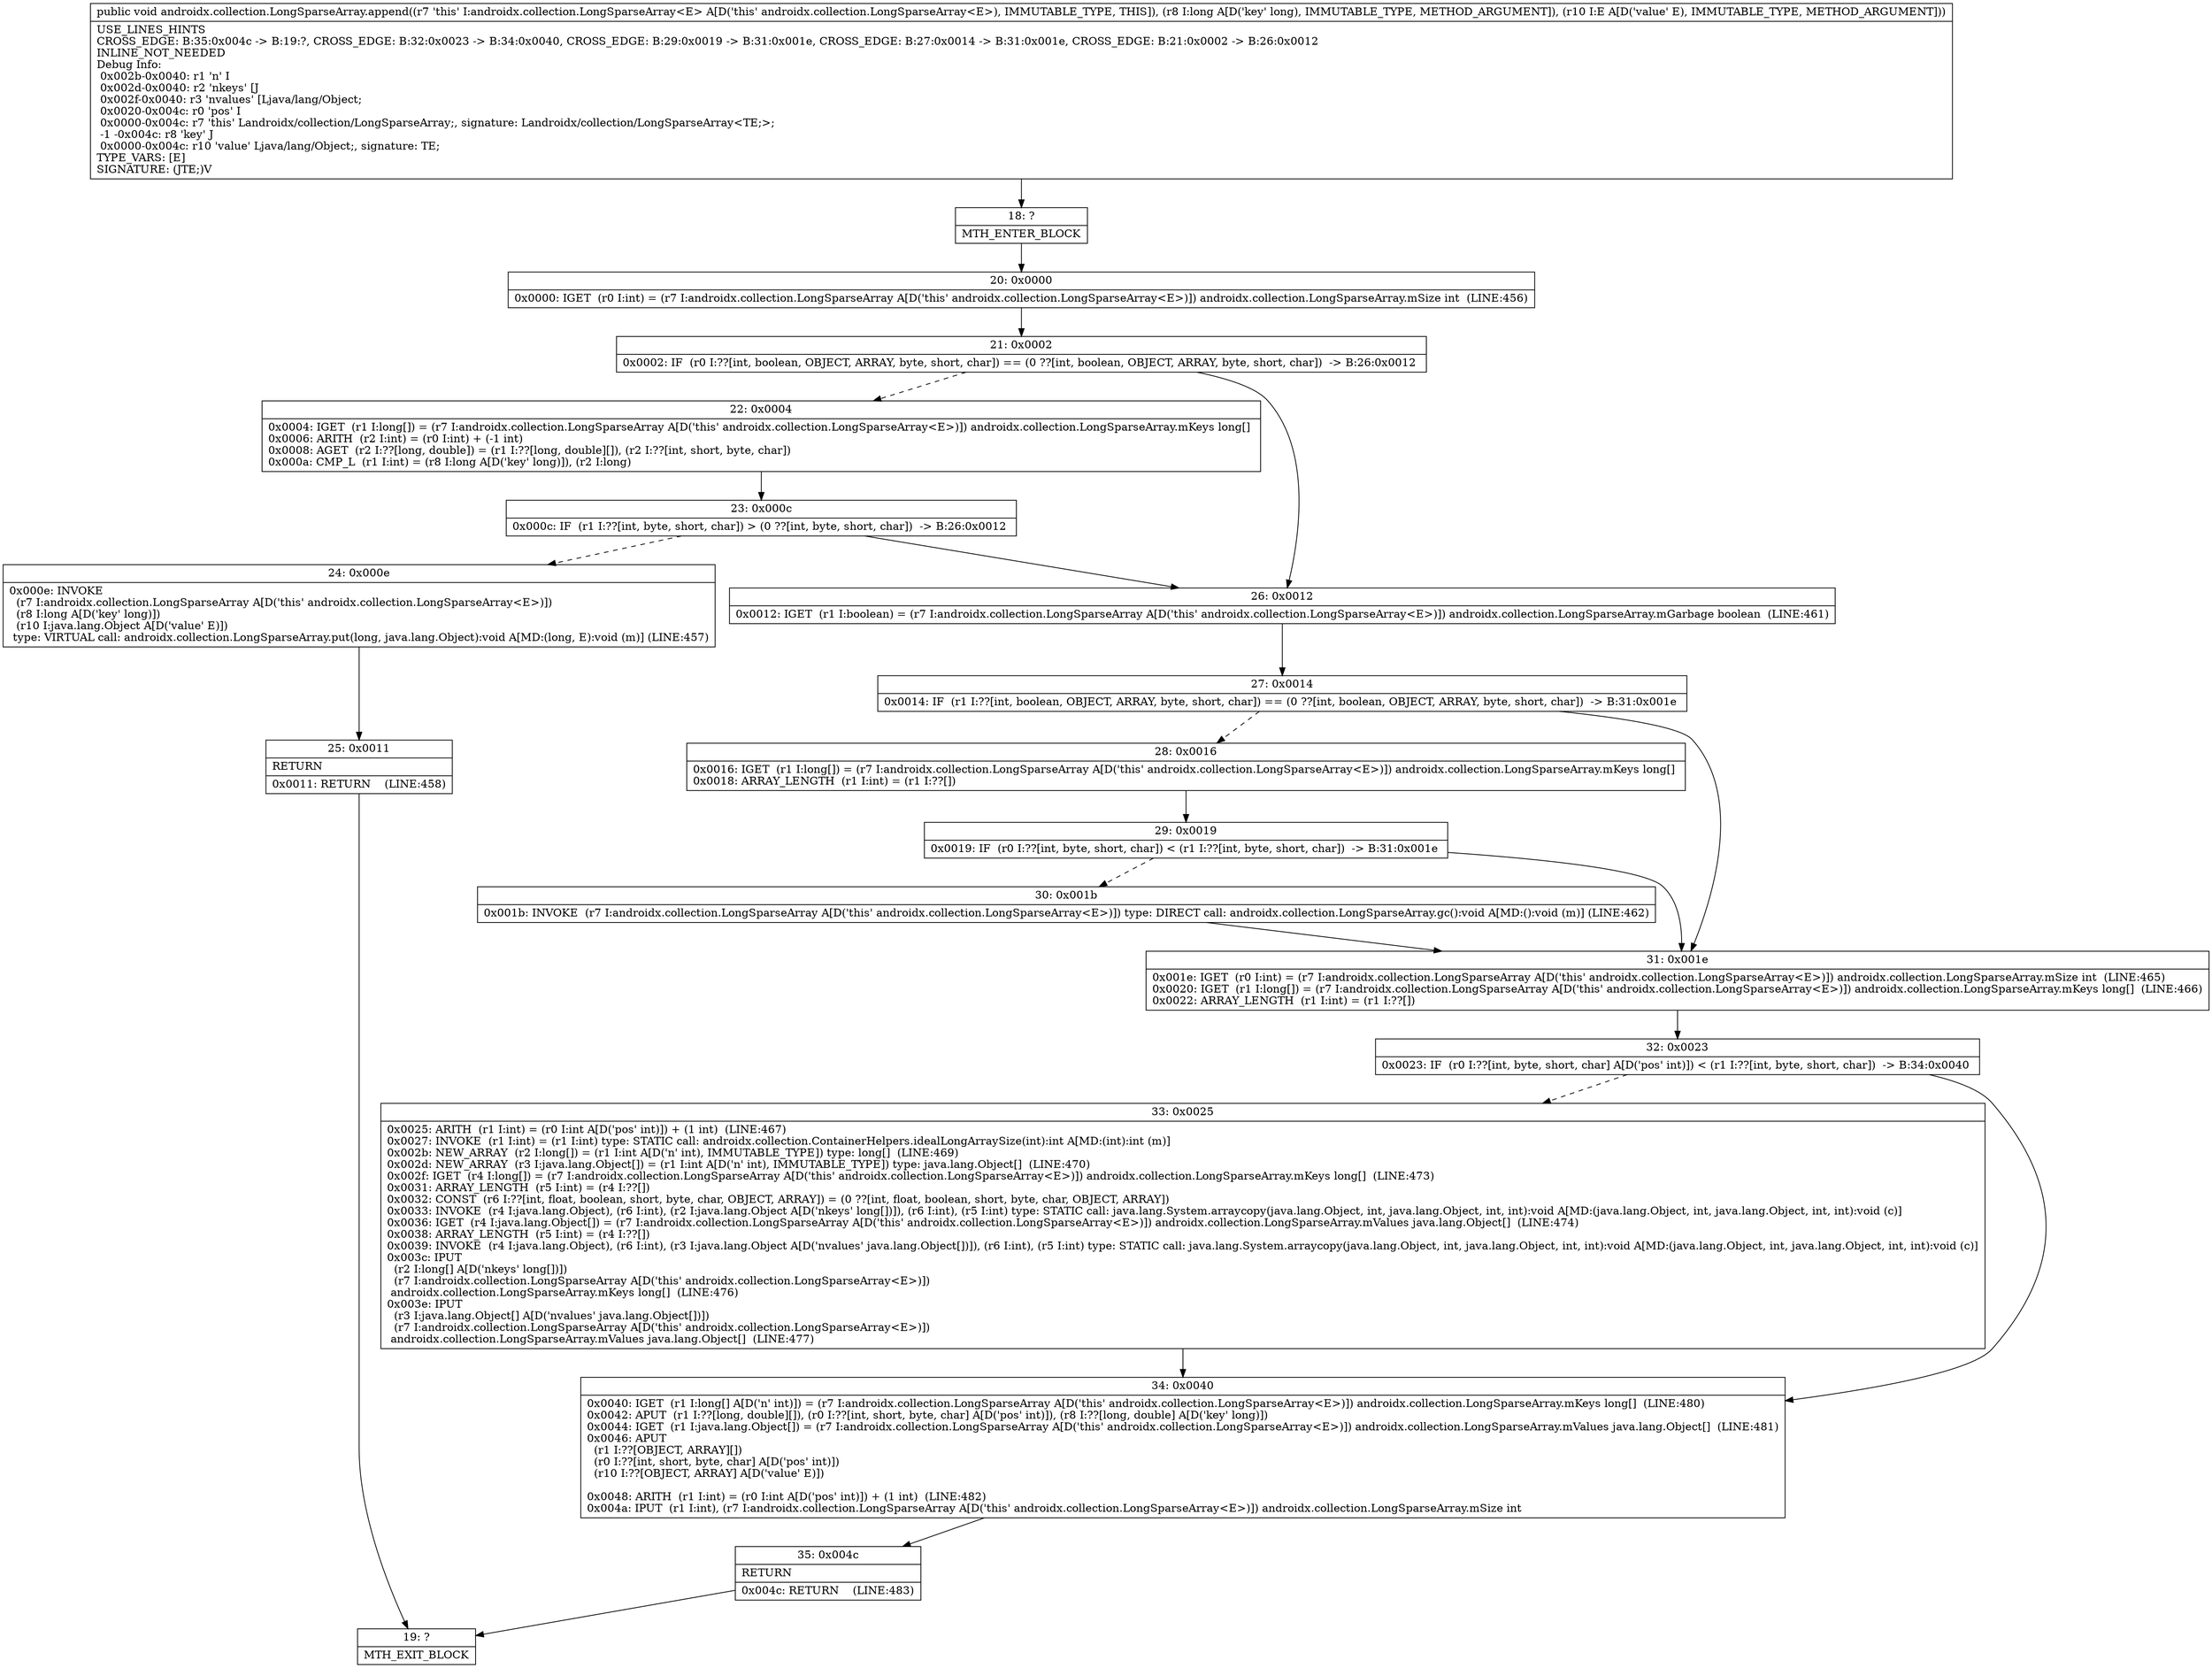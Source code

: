 digraph "CFG forandroidx.collection.LongSparseArray.append(JLjava\/lang\/Object;)V" {
Node_18 [shape=record,label="{18\:\ ?|MTH_ENTER_BLOCK\l}"];
Node_20 [shape=record,label="{20\:\ 0x0000|0x0000: IGET  (r0 I:int) = (r7 I:androidx.collection.LongSparseArray A[D('this' androidx.collection.LongSparseArray\<E\>)]) androidx.collection.LongSparseArray.mSize int  (LINE:456)\l}"];
Node_21 [shape=record,label="{21\:\ 0x0002|0x0002: IF  (r0 I:??[int, boolean, OBJECT, ARRAY, byte, short, char]) == (0 ??[int, boolean, OBJECT, ARRAY, byte, short, char])  \-\> B:26:0x0012 \l}"];
Node_22 [shape=record,label="{22\:\ 0x0004|0x0004: IGET  (r1 I:long[]) = (r7 I:androidx.collection.LongSparseArray A[D('this' androidx.collection.LongSparseArray\<E\>)]) androidx.collection.LongSparseArray.mKeys long[] \l0x0006: ARITH  (r2 I:int) = (r0 I:int) + (\-1 int) \l0x0008: AGET  (r2 I:??[long, double]) = (r1 I:??[long, double][]), (r2 I:??[int, short, byte, char]) \l0x000a: CMP_L  (r1 I:int) = (r8 I:long A[D('key' long)]), (r2 I:long) \l}"];
Node_23 [shape=record,label="{23\:\ 0x000c|0x000c: IF  (r1 I:??[int, byte, short, char]) \> (0 ??[int, byte, short, char])  \-\> B:26:0x0012 \l}"];
Node_24 [shape=record,label="{24\:\ 0x000e|0x000e: INVOKE  \l  (r7 I:androidx.collection.LongSparseArray A[D('this' androidx.collection.LongSparseArray\<E\>)])\l  (r8 I:long A[D('key' long)])\l  (r10 I:java.lang.Object A[D('value' E)])\l type: VIRTUAL call: androidx.collection.LongSparseArray.put(long, java.lang.Object):void A[MD:(long, E):void (m)] (LINE:457)\l}"];
Node_25 [shape=record,label="{25\:\ 0x0011|RETURN\l|0x0011: RETURN    (LINE:458)\l}"];
Node_19 [shape=record,label="{19\:\ ?|MTH_EXIT_BLOCK\l}"];
Node_26 [shape=record,label="{26\:\ 0x0012|0x0012: IGET  (r1 I:boolean) = (r7 I:androidx.collection.LongSparseArray A[D('this' androidx.collection.LongSparseArray\<E\>)]) androidx.collection.LongSparseArray.mGarbage boolean  (LINE:461)\l}"];
Node_27 [shape=record,label="{27\:\ 0x0014|0x0014: IF  (r1 I:??[int, boolean, OBJECT, ARRAY, byte, short, char]) == (0 ??[int, boolean, OBJECT, ARRAY, byte, short, char])  \-\> B:31:0x001e \l}"];
Node_28 [shape=record,label="{28\:\ 0x0016|0x0016: IGET  (r1 I:long[]) = (r7 I:androidx.collection.LongSparseArray A[D('this' androidx.collection.LongSparseArray\<E\>)]) androidx.collection.LongSparseArray.mKeys long[] \l0x0018: ARRAY_LENGTH  (r1 I:int) = (r1 I:??[]) \l}"];
Node_29 [shape=record,label="{29\:\ 0x0019|0x0019: IF  (r0 I:??[int, byte, short, char]) \< (r1 I:??[int, byte, short, char])  \-\> B:31:0x001e \l}"];
Node_30 [shape=record,label="{30\:\ 0x001b|0x001b: INVOKE  (r7 I:androidx.collection.LongSparseArray A[D('this' androidx.collection.LongSparseArray\<E\>)]) type: DIRECT call: androidx.collection.LongSparseArray.gc():void A[MD:():void (m)] (LINE:462)\l}"];
Node_31 [shape=record,label="{31\:\ 0x001e|0x001e: IGET  (r0 I:int) = (r7 I:androidx.collection.LongSparseArray A[D('this' androidx.collection.LongSparseArray\<E\>)]) androidx.collection.LongSparseArray.mSize int  (LINE:465)\l0x0020: IGET  (r1 I:long[]) = (r7 I:androidx.collection.LongSparseArray A[D('this' androidx.collection.LongSparseArray\<E\>)]) androidx.collection.LongSparseArray.mKeys long[]  (LINE:466)\l0x0022: ARRAY_LENGTH  (r1 I:int) = (r1 I:??[]) \l}"];
Node_32 [shape=record,label="{32\:\ 0x0023|0x0023: IF  (r0 I:??[int, byte, short, char] A[D('pos' int)]) \< (r1 I:??[int, byte, short, char])  \-\> B:34:0x0040 \l}"];
Node_33 [shape=record,label="{33\:\ 0x0025|0x0025: ARITH  (r1 I:int) = (r0 I:int A[D('pos' int)]) + (1 int)  (LINE:467)\l0x0027: INVOKE  (r1 I:int) = (r1 I:int) type: STATIC call: androidx.collection.ContainerHelpers.idealLongArraySize(int):int A[MD:(int):int (m)]\l0x002b: NEW_ARRAY  (r2 I:long[]) = (r1 I:int A[D('n' int), IMMUTABLE_TYPE]) type: long[]  (LINE:469)\l0x002d: NEW_ARRAY  (r3 I:java.lang.Object[]) = (r1 I:int A[D('n' int), IMMUTABLE_TYPE]) type: java.lang.Object[]  (LINE:470)\l0x002f: IGET  (r4 I:long[]) = (r7 I:androidx.collection.LongSparseArray A[D('this' androidx.collection.LongSparseArray\<E\>)]) androidx.collection.LongSparseArray.mKeys long[]  (LINE:473)\l0x0031: ARRAY_LENGTH  (r5 I:int) = (r4 I:??[]) \l0x0032: CONST  (r6 I:??[int, float, boolean, short, byte, char, OBJECT, ARRAY]) = (0 ??[int, float, boolean, short, byte, char, OBJECT, ARRAY]) \l0x0033: INVOKE  (r4 I:java.lang.Object), (r6 I:int), (r2 I:java.lang.Object A[D('nkeys' long[])]), (r6 I:int), (r5 I:int) type: STATIC call: java.lang.System.arraycopy(java.lang.Object, int, java.lang.Object, int, int):void A[MD:(java.lang.Object, int, java.lang.Object, int, int):void (c)]\l0x0036: IGET  (r4 I:java.lang.Object[]) = (r7 I:androidx.collection.LongSparseArray A[D('this' androidx.collection.LongSparseArray\<E\>)]) androidx.collection.LongSparseArray.mValues java.lang.Object[]  (LINE:474)\l0x0038: ARRAY_LENGTH  (r5 I:int) = (r4 I:??[]) \l0x0039: INVOKE  (r4 I:java.lang.Object), (r6 I:int), (r3 I:java.lang.Object A[D('nvalues' java.lang.Object[])]), (r6 I:int), (r5 I:int) type: STATIC call: java.lang.System.arraycopy(java.lang.Object, int, java.lang.Object, int, int):void A[MD:(java.lang.Object, int, java.lang.Object, int, int):void (c)]\l0x003c: IPUT  \l  (r2 I:long[] A[D('nkeys' long[])])\l  (r7 I:androidx.collection.LongSparseArray A[D('this' androidx.collection.LongSparseArray\<E\>)])\l androidx.collection.LongSparseArray.mKeys long[]  (LINE:476)\l0x003e: IPUT  \l  (r3 I:java.lang.Object[] A[D('nvalues' java.lang.Object[])])\l  (r7 I:androidx.collection.LongSparseArray A[D('this' androidx.collection.LongSparseArray\<E\>)])\l androidx.collection.LongSparseArray.mValues java.lang.Object[]  (LINE:477)\l}"];
Node_34 [shape=record,label="{34\:\ 0x0040|0x0040: IGET  (r1 I:long[] A[D('n' int)]) = (r7 I:androidx.collection.LongSparseArray A[D('this' androidx.collection.LongSparseArray\<E\>)]) androidx.collection.LongSparseArray.mKeys long[]  (LINE:480)\l0x0042: APUT  (r1 I:??[long, double][]), (r0 I:??[int, short, byte, char] A[D('pos' int)]), (r8 I:??[long, double] A[D('key' long)]) \l0x0044: IGET  (r1 I:java.lang.Object[]) = (r7 I:androidx.collection.LongSparseArray A[D('this' androidx.collection.LongSparseArray\<E\>)]) androidx.collection.LongSparseArray.mValues java.lang.Object[]  (LINE:481)\l0x0046: APUT  \l  (r1 I:??[OBJECT, ARRAY][])\l  (r0 I:??[int, short, byte, char] A[D('pos' int)])\l  (r10 I:??[OBJECT, ARRAY] A[D('value' E)])\l \l0x0048: ARITH  (r1 I:int) = (r0 I:int A[D('pos' int)]) + (1 int)  (LINE:482)\l0x004a: IPUT  (r1 I:int), (r7 I:androidx.collection.LongSparseArray A[D('this' androidx.collection.LongSparseArray\<E\>)]) androidx.collection.LongSparseArray.mSize int \l}"];
Node_35 [shape=record,label="{35\:\ 0x004c|RETURN\l|0x004c: RETURN    (LINE:483)\l}"];
MethodNode[shape=record,label="{public void androidx.collection.LongSparseArray.append((r7 'this' I:androidx.collection.LongSparseArray\<E\> A[D('this' androidx.collection.LongSparseArray\<E\>), IMMUTABLE_TYPE, THIS]), (r8 I:long A[D('key' long), IMMUTABLE_TYPE, METHOD_ARGUMENT]), (r10 I:E A[D('value' E), IMMUTABLE_TYPE, METHOD_ARGUMENT]))  | USE_LINES_HINTS\lCROSS_EDGE: B:35:0x004c \-\> B:19:?, CROSS_EDGE: B:32:0x0023 \-\> B:34:0x0040, CROSS_EDGE: B:29:0x0019 \-\> B:31:0x001e, CROSS_EDGE: B:27:0x0014 \-\> B:31:0x001e, CROSS_EDGE: B:21:0x0002 \-\> B:26:0x0012\lINLINE_NOT_NEEDED\lDebug Info:\l  0x002b\-0x0040: r1 'n' I\l  0x002d\-0x0040: r2 'nkeys' [J\l  0x002f\-0x0040: r3 'nvalues' [Ljava\/lang\/Object;\l  0x0020\-0x004c: r0 'pos' I\l  0x0000\-0x004c: r7 'this' Landroidx\/collection\/LongSparseArray;, signature: Landroidx\/collection\/LongSparseArray\<TE;\>;\l  \-1 \-0x004c: r8 'key' J\l  0x0000\-0x004c: r10 'value' Ljava\/lang\/Object;, signature: TE;\lTYPE_VARS: [E]\lSIGNATURE: (JTE;)V\l}"];
MethodNode -> Node_18;Node_18 -> Node_20;
Node_20 -> Node_21;
Node_21 -> Node_22[style=dashed];
Node_21 -> Node_26;
Node_22 -> Node_23;
Node_23 -> Node_24[style=dashed];
Node_23 -> Node_26;
Node_24 -> Node_25;
Node_25 -> Node_19;
Node_26 -> Node_27;
Node_27 -> Node_28[style=dashed];
Node_27 -> Node_31;
Node_28 -> Node_29;
Node_29 -> Node_30[style=dashed];
Node_29 -> Node_31;
Node_30 -> Node_31;
Node_31 -> Node_32;
Node_32 -> Node_33[style=dashed];
Node_32 -> Node_34;
Node_33 -> Node_34;
Node_34 -> Node_35;
Node_35 -> Node_19;
}

